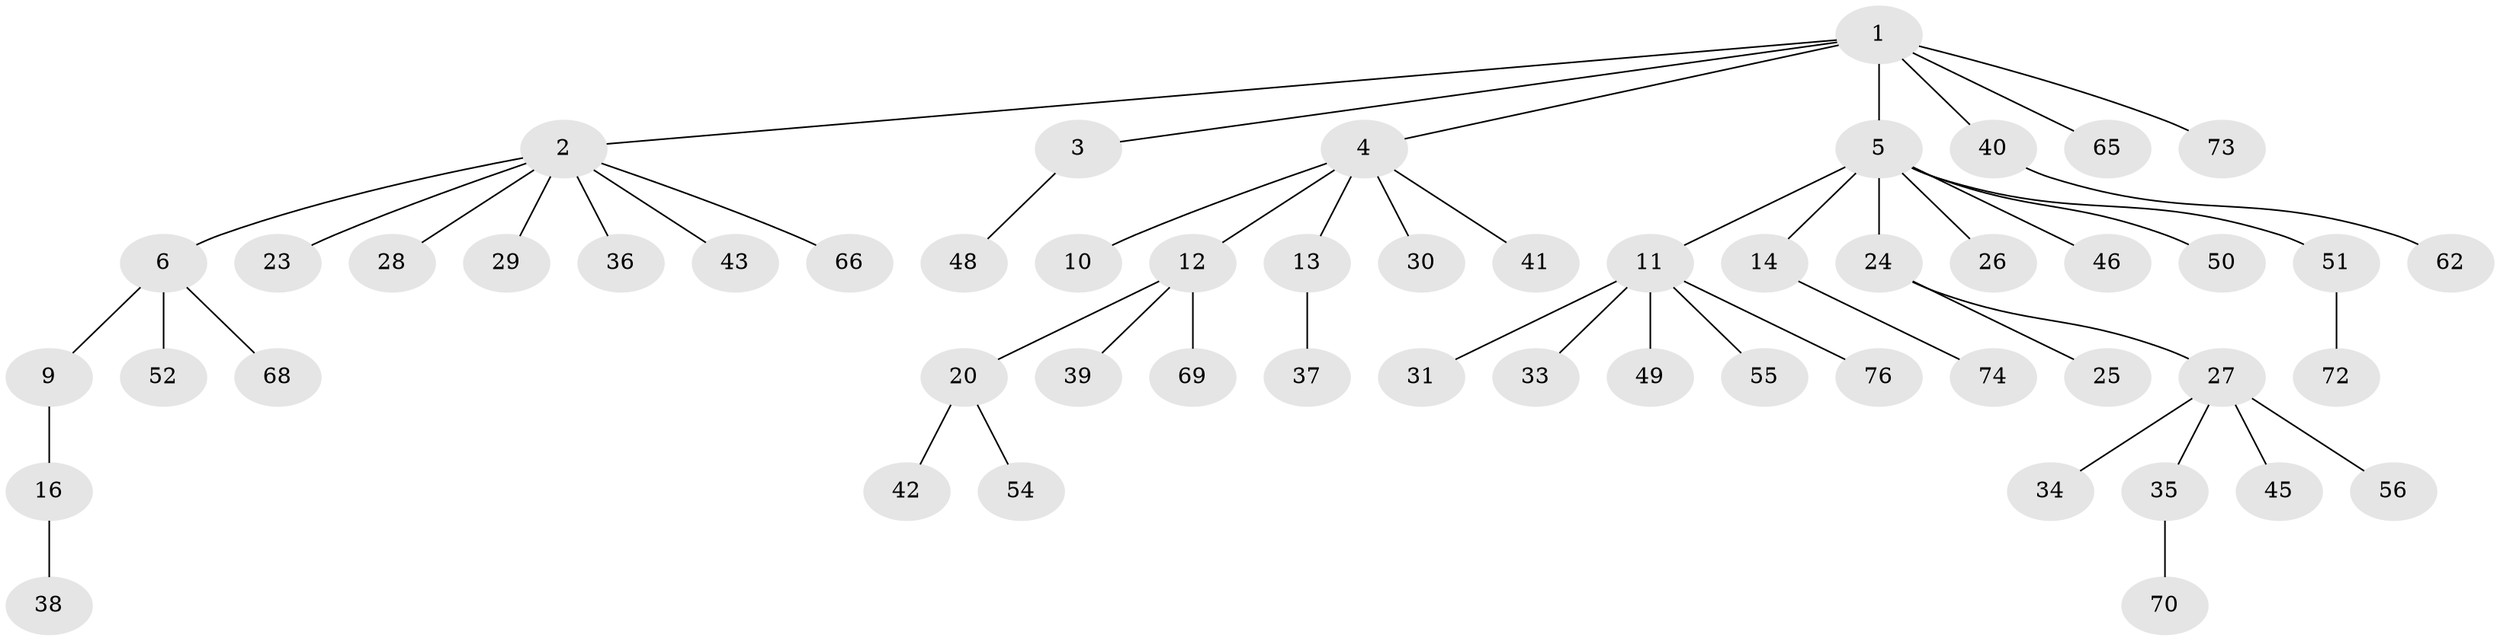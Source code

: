 // original degree distribution, {7: 0.012987012987012988, 8: 0.012987012987012988, 2: 0.2597402597402597, 4: 0.1038961038961039, 5: 0.03896103896103896, 3: 0.03896103896103896, 1: 0.5324675324675324}
// Generated by graph-tools (version 1.1) at 2025/42/03/06/25 10:42:05]
// undirected, 54 vertices, 53 edges
graph export_dot {
graph [start="1"]
  node [color=gray90,style=filled];
  1 [super="+22"];
  2 [super="+17"];
  3;
  4 [super="+7"];
  5 [super="+8"];
  6 [super="+21"];
  9 [super="+57"];
  10;
  11 [super="+32"];
  12 [super="+15"];
  13 [super="+18"];
  14 [super="+19"];
  16 [super="+71"];
  20 [super="+77"];
  23;
  24 [super="+53"];
  25;
  26;
  27 [super="+47"];
  28;
  29;
  30;
  31;
  33;
  34 [super="+67"];
  35 [super="+59"];
  36;
  37 [super="+63"];
  38 [super="+44"];
  39;
  40 [super="+61"];
  41 [super="+58"];
  42;
  43 [super="+64"];
  45 [super="+60"];
  46;
  48;
  49;
  50;
  51;
  52;
  54;
  55;
  56;
  62;
  65 [super="+75"];
  66;
  68;
  69;
  70;
  72;
  73;
  74;
  76;
  1 -- 2;
  1 -- 3;
  1 -- 4;
  1 -- 5;
  1 -- 65;
  1 -- 73;
  1 -- 40;
  2 -- 6;
  2 -- 23;
  2 -- 28;
  2 -- 29;
  2 -- 43;
  2 -- 66;
  2 -- 36;
  3 -- 48;
  4 -- 30;
  4 -- 41;
  4 -- 10;
  4 -- 13;
  4 -- 12;
  5 -- 11;
  5 -- 14;
  5 -- 51;
  5 -- 50;
  5 -- 24;
  5 -- 26;
  5 -- 46;
  6 -- 9;
  6 -- 68;
  6 -- 52;
  9 -- 16;
  11 -- 31;
  11 -- 49;
  11 -- 33;
  11 -- 76;
  11 -- 55;
  12 -- 69;
  12 -- 20;
  12 -- 39;
  13 -- 37;
  14 -- 74;
  16 -- 38;
  20 -- 42;
  20 -- 54;
  24 -- 25;
  24 -- 27;
  27 -- 34;
  27 -- 35;
  27 -- 45;
  27 -- 56;
  35 -- 70;
  40 -- 62;
  51 -- 72;
}
